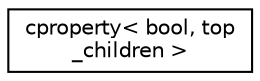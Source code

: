 digraph "Graphical Class Hierarchy"
{
 // INTERACTIVE_SVG=YES
 // LATEX_PDF_SIZE
  edge [fontname="Helvetica",fontsize="10",labelfontname="Helvetica",labelfontsize="10"];
  node [fontname="Helvetica",fontsize="10",shape=record];
  rankdir="LR";
  Node0 [label="cproperty\< bool, top\l_children \>",height=0.2,width=0.4,color="black", fillcolor="white", style="filled",URL="$classcproperty.html",tooltip=" "];
}
